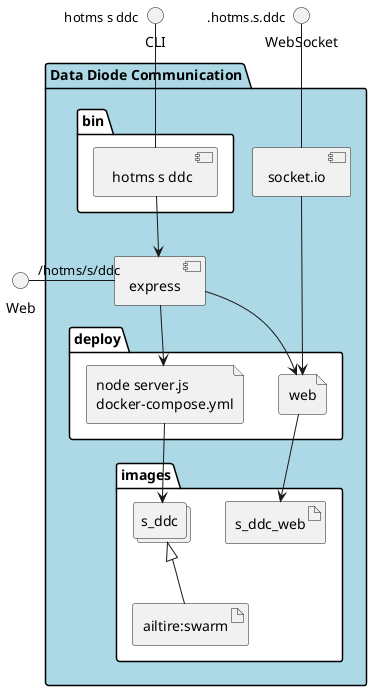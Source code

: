 @startuml
  interface CLI
  interface Web
  interface WebSocket
package "Data Diode Communication" #lightblue {
  component express as REST
  component socket.io as socket
  folder bin #ffffff {
    component " hotms s ddc" as binName
  }
  binName --> REST

  folder deploy #ffffff {
      file "node server.js\ndocker-compose.yml" as s_ddc_container
      REST --> s_ddc_container

  
    file "web" as web_container
    REST --> web_container
    socket ---> web_container
  
  }
  folder images #ffffff {
    collections "s_ddc" as s_ddcimage
    artifact "ailtire:swarm" as ailtireswarm
    s_ddcimage <|-- ailtireswarm
    s_ddc_container --> s_ddcimage

  
      artifact "s_ddc_web" as s_ddc_web
      web_container --> s_ddc_web
    
  }
}
CLI " hotms s ddc" -- binName
Web "/hotms/s/ddc" - REST
WebSocket ".hotms.s.ddc" -- socket

@enduml
